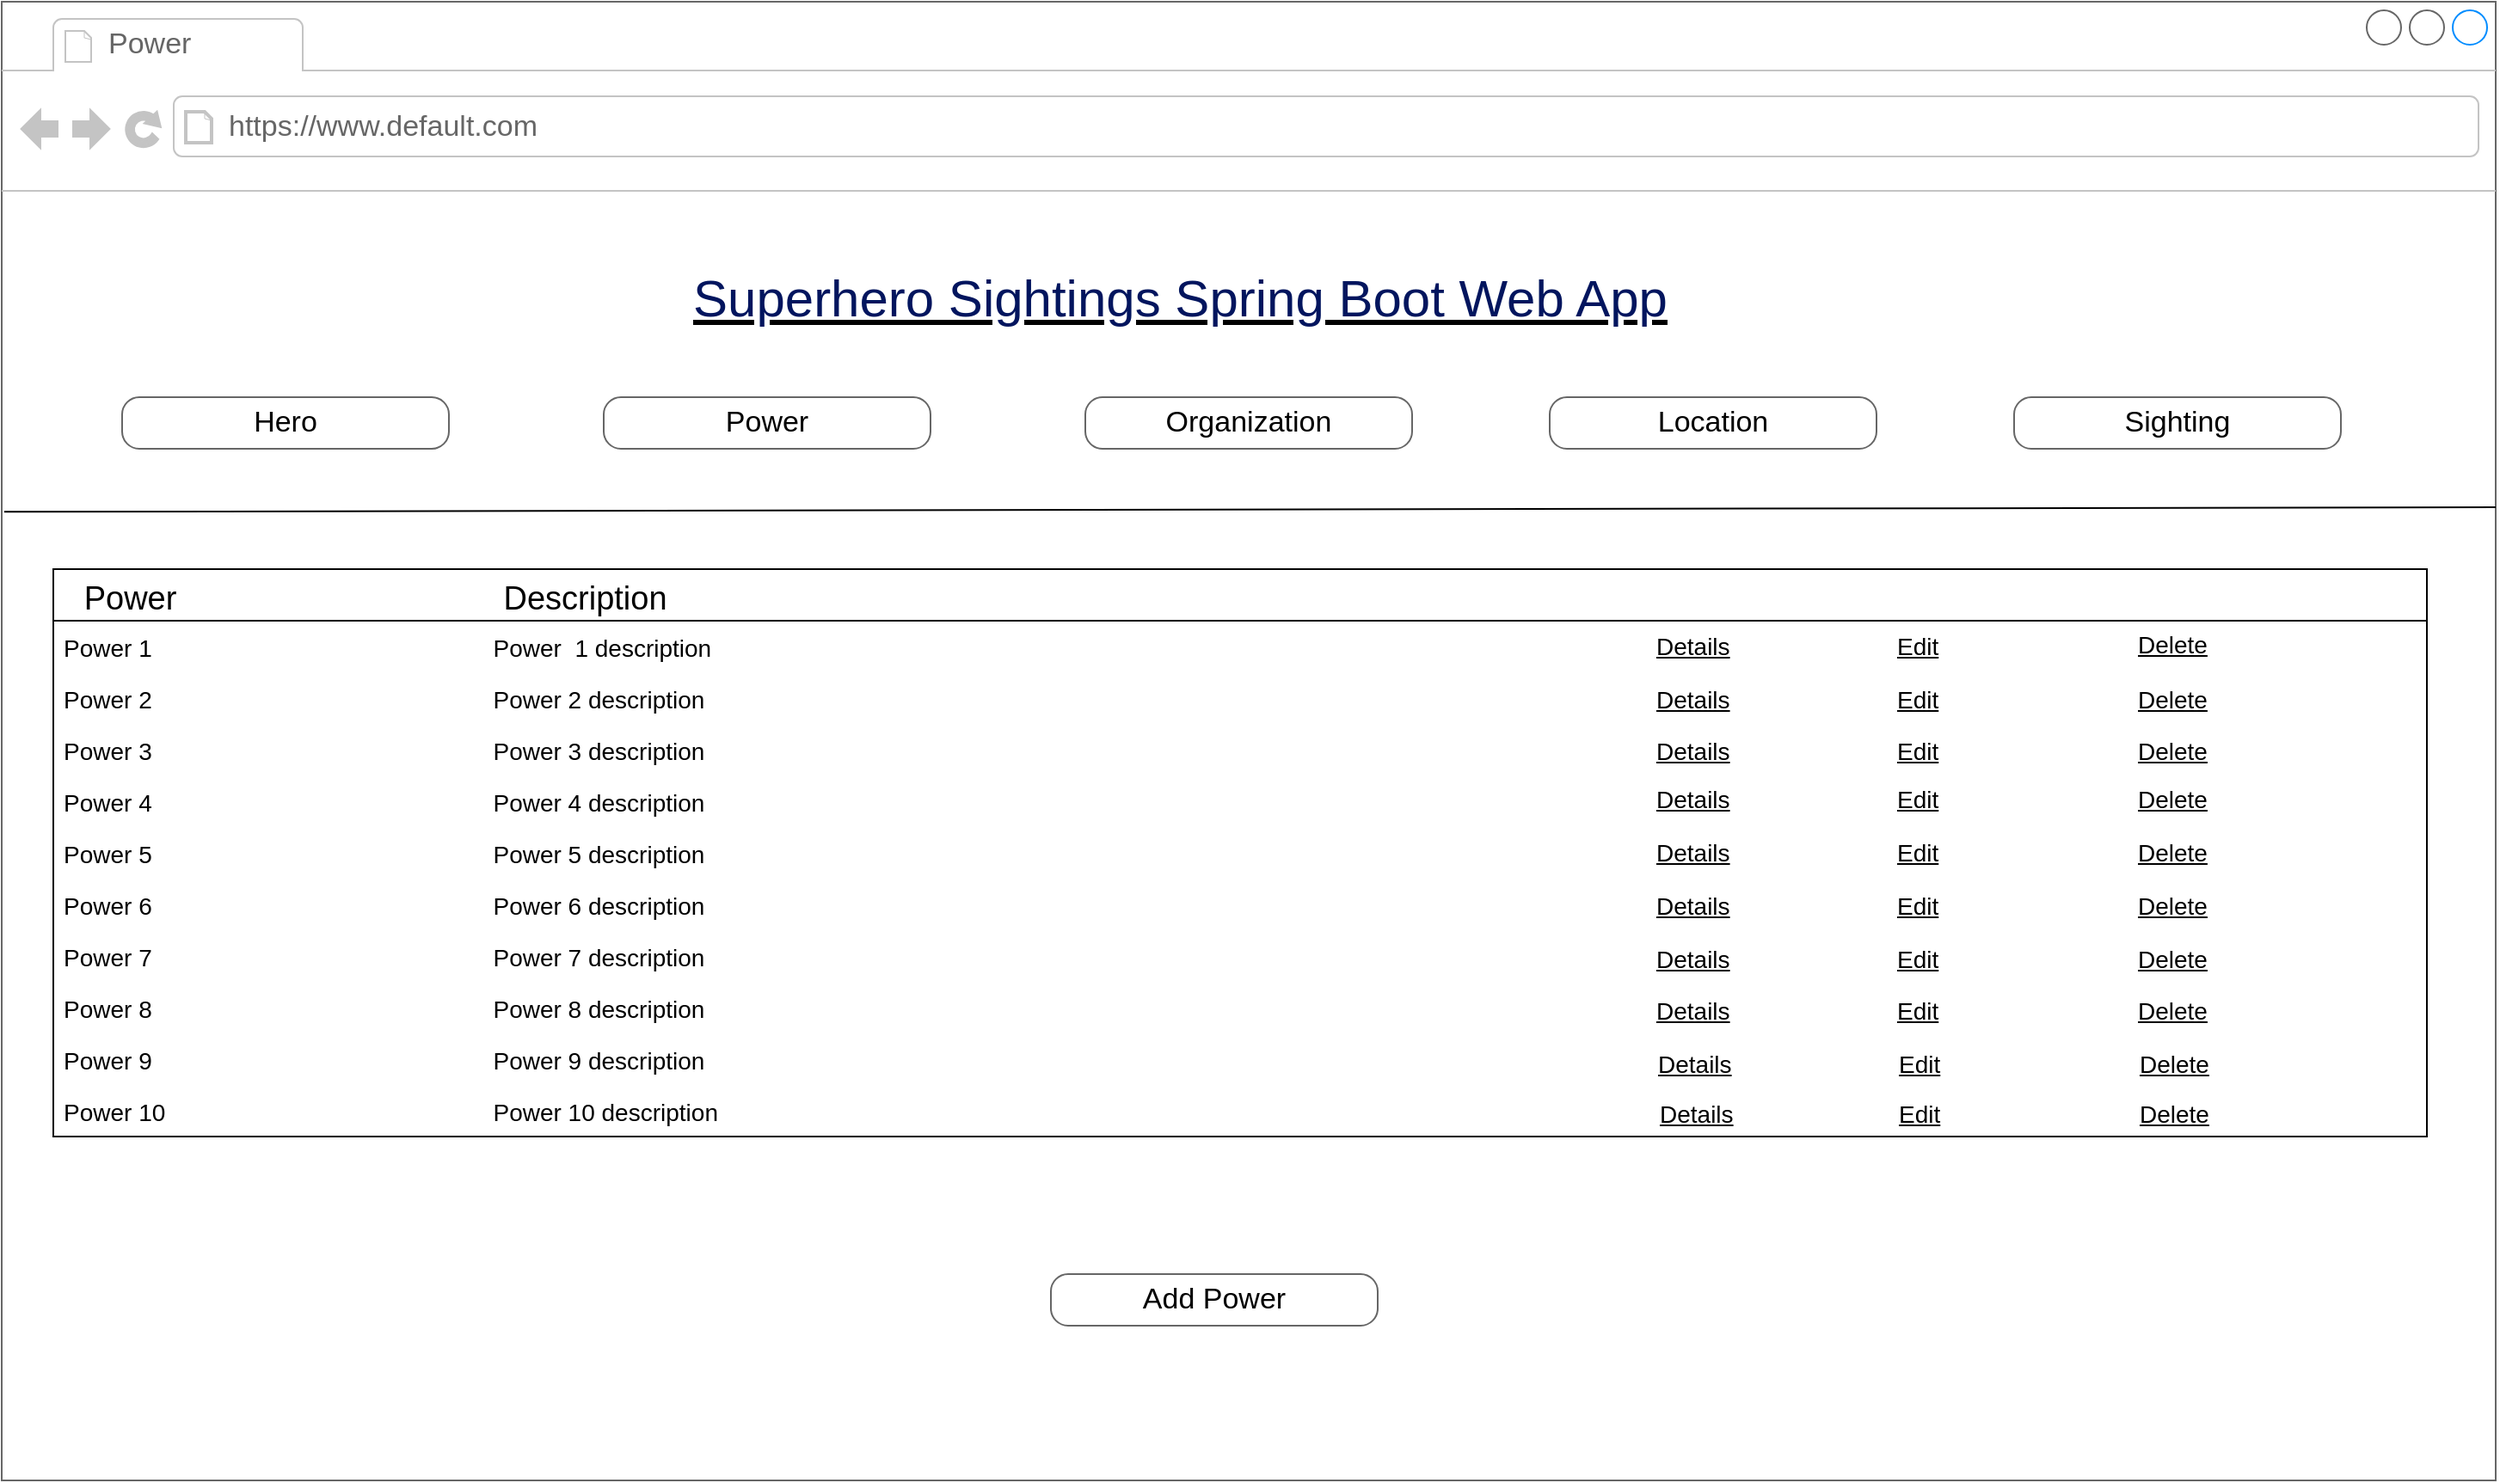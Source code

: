 <mxfile version="20.5.1" type="device"><diagram name="Page-1" id="2cc2dc42-3aac-f2a9-1cec-7a8b7cbee084"><mxGraphModel dx="1038" dy="585" grid="1" gridSize="10" guides="1" tooltips="1" connect="1" arrows="1" fold="1" page="1" pageScale="1" pageWidth="1100" pageHeight="850" background="none" math="0" shadow="0"><root><mxCell id="0"/><mxCell id="1" parent="0"/><mxCell id="7026571954dc6520-1" value="" style="strokeWidth=1;shadow=0;dashed=0;align=left;html=1;shape=mxgraph.mockup.containers.browserWindow;rSize=0;strokeColor=#666666;mainText=,;recursiveResize=0;rounded=0;labelBackgroundColor=none;fontFamily=Verdana;fontSize=12" parent="1" vertex="1"><mxGeometry x="250" y="20" width="1450" height="860" as="geometry"/></mxCell><mxCell id="7026571954dc6520-2" value="Power" style="strokeWidth=1;shadow=0;dashed=0;align=center;html=1;shape=mxgraph.mockup.containers.anchor;fontSize=17;fontColor=#666666;align=left;" parent="7026571954dc6520-1" vertex="1"><mxGeometry x="60" y="12" width="150" height="26" as="geometry"/></mxCell><mxCell id="7026571954dc6520-3" value="https://www.default.com" style="strokeWidth=1;shadow=0;dashed=0;align=center;html=1;shape=mxgraph.mockup.containers.anchor;rSize=0;fontSize=17;fontColor=#666666;align=left;" parent="7026571954dc6520-1" vertex="1"><mxGeometry x="130" y="60" width="250" height="26" as="geometry"/></mxCell><mxCell id="7026571954dc6520-4" value="&lt;h2 style=&quot;box-sizing: border-box; margin-top: 0px; margin-bottom: 0.5rem; font-weight: 300; line-height: 1.2; font-size: 1.875rem; font-family: Arial, Helvetica, sans-serif; color: rgb(2, 21, 94); padding-top: 12px; padding-bottom: 0px; background-color: rgb(255, 255, 255);&quot; id=&quot;yui_3_17_2_1_1667340755161_39&quot;&gt;Superhero Sightings Spring Boot Web App&lt;/h2&gt;" style="text;html=1;points=[];align=left;verticalAlign=top;spacingTop=-4;fontSize=30;fontFamily=Verdana;fontStyle=4" parent="7026571954dc6520-1" vertex="1"><mxGeometry x="400" y="140" width="590" height="50" as="geometry"/></mxCell><mxCell id="jvbijX7r-PZZ7w1VG2m_-4" value="" style="group" parent="7026571954dc6520-1" vertex="1" connectable="0"><mxGeometry x="70" y="230" width="1020" height="30" as="geometry"/></mxCell><mxCell id="7026571954dc6520-18" value="Hero" style="strokeWidth=1;shadow=0;dashed=0;align=center;html=1;shape=mxgraph.mockup.buttons.button;strokeColor=#666666;mainText=;buttonStyle=round;fontSize=17;fontStyle=0;fillColor=none;whiteSpace=wrap;rounded=0;labelBackgroundColor=none;" parent="jvbijX7r-PZZ7w1VG2m_-4" vertex="1"><mxGeometry width="190" height="30" as="geometry"/></mxCell><mxCell id="7026571954dc6520-19" value="Power" style="strokeWidth=1;shadow=0;dashed=0;align=center;html=1;shape=mxgraph.mockup.buttons.button;strokeColor=#666666;mainText=;buttonStyle=round;fontSize=17;fontStyle=0;fillColor=none;whiteSpace=wrap;rounded=0;labelBackgroundColor=none;" parent="jvbijX7r-PZZ7w1VG2m_-4" vertex="1"><mxGeometry x="280" width="190" height="30" as="geometry"/></mxCell><mxCell id="jvbijX7r-PZZ7w1VG2m_-1" value="Organization" style="strokeWidth=1;shadow=0;dashed=0;align=center;html=1;shape=mxgraph.mockup.buttons.button;strokeColor=#666666;mainText=;buttonStyle=round;fontSize=17;fontStyle=0;fillColor=none;whiteSpace=wrap;rounded=0;labelBackgroundColor=none;" parent="jvbijX7r-PZZ7w1VG2m_-4" vertex="1"><mxGeometry x="560" width="190" height="30" as="geometry"/></mxCell><mxCell id="jvbijX7r-PZZ7w1VG2m_-2" value="Location" style="strokeWidth=1;shadow=0;dashed=0;align=center;html=1;shape=mxgraph.mockup.buttons.button;strokeColor=#666666;mainText=;buttonStyle=round;fontSize=17;fontStyle=0;fillColor=none;whiteSpace=wrap;rounded=0;labelBackgroundColor=none;" parent="jvbijX7r-PZZ7w1VG2m_-4" vertex="1"><mxGeometry x="830" width="190" height="30" as="geometry"/></mxCell><mxCell id="jvbijX7r-PZZ7w1VG2m_-3" value="Sighting" style="strokeWidth=1;shadow=0;dashed=0;align=center;html=1;shape=mxgraph.mockup.buttons.button;strokeColor=#666666;mainText=;buttonStyle=round;fontSize=17;fontStyle=0;fillColor=none;whiteSpace=wrap;rounded=0;labelBackgroundColor=none;" parent="7026571954dc6520-1" vertex="1"><mxGeometry x="1170" y="230" width="190" height="30" as="geometry"/></mxCell><mxCell id="jvbijX7r-PZZ7w1VG2m_-9" value="   Power                                    Description                                          " style="swimlane;fontStyle=0;childLayout=stackLayout;horizontal=1;startSize=30;horizontalStack=0;resizeParent=1;resizeParentMax=0;resizeLast=0;collapsible=1;marginBottom=0;fontSize=19;align=left;" parent="7026571954dc6520-1" vertex="1"><mxGeometry x="30" y="330" width="1380" height="330" as="geometry"/></mxCell><mxCell id="jvbijX7r-PZZ7w1VG2m_-25" value="Power 1                                                   Power  1 description                                                                               " style="text;strokeColor=none;fillColor=none;align=left;verticalAlign=middle;spacingLeft=4;spacingRight=4;overflow=hidden;points=[[0,0.5],[1,0.5]];portConstraint=eastwest;rotatable=0;fontSize=14;fontStyle=0" parent="jvbijX7r-PZZ7w1VG2m_-9" vertex="1"><mxGeometry y="30" width="1380" height="30" as="geometry"/></mxCell><mxCell id="jvbijX7r-PZZ7w1VG2m_-29" value="Power 2                                                   Power 2 description                                                                               " style="text;strokeColor=none;fillColor=none;align=left;verticalAlign=middle;spacingLeft=4;spacingRight=4;overflow=hidden;points=[[0,0.5],[1,0.5]];portConstraint=eastwest;rotatable=0;fontSize=14;fontStyle=0" parent="jvbijX7r-PZZ7w1VG2m_-9" vertex="1"><mxGeometry y="60" width="1380" height="30" as="geometry"/></mxCell><mxCell id="jvbijX7r-PZZ7w1VG2m_-37" value="Power 3                                                   Power 3 description                                                                               " style="text;strokeColor=none;fillColor=none;align=left;verticalAlign=middle;spacingLeft=4;spacingRight=4;overflow=hidden;points=[[0,0.5],[1,0.5]];portConstraint=eastwest;rotatable=0;fontSize=14;fontStyle=0" parent="jvbijX7r-PZZ7w1VG2m_-9" vertex="1"><mxGeometry y="90" width="1380" height="30" as="geometry"/></mxCell><mxCell id="jvbijX7r-PZZ7w1VG2m_-38" value="Power 4                                                   Power 4 description                                                                               " style="text;strokeColor=none;fillColor=none;align=left;verticalAlign=middle;spacingLeft=4;spacingRight=4;overflow=hidden;points=[[0,0.5],[1,0.5]];portConstraint=eastwest;rotatable=0;fontSize=14;fontStyle=0" parent="jvbijX7r-PZZ7w1VG2m_-9" vertex="1"><mxGeometry y="120" width="1380" height="30" as="geometry"/></mxCell><mxCell id="jvbijX7r-PZZ7w1VG2m_-40" value="Power 5                                                   Power 5 description                                                                               " style="text;strokeColor=none;fillColor=none;align=left;verticalAlign=middle;spacingLeft=4;spacingRight=4;overflow=hidden;points=[[0,0.5],[1,0.5]];portConstraint=eastwest;rotatable=0;fontSize=14;fontStyle=0" parent="jvbijX7r-PZZ7w1VG2m_-9" vertex="1"><mxGeometry y="150" width="1380" height="30" as="geometry"/></mxCell><mxCell id="jvbijX7r-PZZ7w1VG2m_-39" value="Power 6                                                   Power 6 description                                                                               " style="text;strokeColor=none;fillColor=none;align=left;verticalAlign=middle;spacingLeft=4;spacingRight=4;overflow=hidden;points=[[0,0.5],[1,0.5]];portConstraint=eastwest;rotatable=0;fontSize=14;fontStyle=0" parent="jvbijX7r-PZZ7w1VG2m_-9" vertex="1"><mxGeometry y="180" width="1380" height="30" as="geometry"/></mxCell><mxCell id="jvbijX7r-PZZ7w1VG2m_-30" value="Power 7                                                   Power 7 description                                                                               " style="text;strokeColor=none;fillColor=none;align=left;verticalAlign=middle;spacingLeft=4;spacingRight=4;overflow=hidden;points=[[0,0.5],[1,0.5]];portConstraint=eastwest;rotatable=0;fontSize=14;fontStyle=0" parent="jvbijX7r-PZZ7w1VG2m_-9" vertex="1"><mxGeometry y="210" width="1380" height="30" as="geometry"/></mxCell><mxCell id="jvbijX7r-PZZ7w1VG2m_-63" value="Power 8                                                   Power 8 description                                                                               " style="text;strokeColor=none;fillColor=none;align=left;verticalAlign=middle;spacingLeft=4;spacingRight=4;overflow=hidden;points=[[0,0.5],[1,0.5]];portConstraint=eastwest;rotatable=0;fontSize=14;fontStyle=0" parent="jvbijX7r-PZZ7w1VG2m_-9" vertex="1"><mxGeometry y="240" width="1380" height="30" as="geometry"/></mxCell><mxCell id="jvbijX7r-PZZ7w1VG2m_-64" value="Power 9                                                   Power 9 description                                                                               " style="text;strokeColor=none;fillColor=none;align=left;verticalAlign=middle;spacingLeft=4;spacingRight=4;overflow=hidden;points=[[0,0.5],[1,0.5]];portConstraint=eastwest;rotatable=0;fontSize=14;fontStyle=0" parent="jvbijX7r-PZZ7w1VG2m_-9" vertex="1"><mxGeometry y="270" width="1380" height="30" as="geometry"/></mxCell><mxCell id="jvbijX7r-PZZ7w1VG2m_-10" value="Power 10                                                 Power 10 description                                                                             " style="text;strokeColor=none;fillColor=none;align=left;verticalAlign=middle;spacingLeft=4;spacingRight=4;overflow=hidden;points=[[0,0.5],[1,0.5]];portConstraint=eastwest;rotatable=0;fontSize=14;fontStyle=0" parent="jvbijX7r-PZZ7w1VG2m_-9" vertex="1"><mxGeometry y="300" width="1380" height="30" as="geometry"/></mxCell><mxCell id="jvbijX7r-PZZ7w1VG2m_-18" value="Details" style="text;html=1;strokeColor=none;fillColor=none;align=left;verticalAlign=middle;whiteSpace=wrap;rounded=0;fontSize=14;fontStyle=4" parent="7026571954dc6520-1" vertex="1"><mxGeometry x="960" y="360" width="70" height="30" as="geometry"/></mxCell><mxCell id="jvbijX7r-PZZ7w1VG2m_-26" value="Details" style="text;html=1;strokeColor=none;fillColor=none;align=left;verticalAlign=middle;whiteSpace=wrap;rounded=0;fontSize=14;fontStyle=4" parent="7026571954dc6520-1" vertex="1"><mxGeometry x="960" y="391" width="70" height="30" as="geometry"/></mxCell><mxCell id="jvbijX7r-PZZ7w1VG2m_-27" value="Edit" style="text;html=1;strokeColor=none;fillColor=none;align=left;verticalAlign=middle;whiteSpace=wrap;rounded=0;fontSize=14;fontStyle=4" parent="7026571954dc6520-1" vertex="1"><mxGeometry x="1100" y="391" width="90" height="30" as="geometry"/></mxCell><mxCell id="jvbijX7r-PZZ7w1VG2m_-28" value="Delete" style="text;html=1;strokeColor=none;fillColor=none;align=left;verticalAlign=middle;whiteSpace=wrap;rounded=0;fontSize=14;fontStyle=4" parent="7026571954dc6520-1" vertex="1"><mxGeometry x="1240" y="391" width="130" height="30" as="geometry"/></mxCell><mxCell id="jvbijX7r-PZZ7w1VG2m_-31" value="Details" style="text;html=1;strokeColor=none;fillColor=none;align=left;verticalAlign=middle;whiteSpace=wrap;rounded=0;fontSize=14;fontStyle=4" parent="7026571954dc6520-1" vertex="1"><mxGeometry x="960" y="421" width="70" height="30" as="geometry"/></mxCell><mxCell id="jvbijX7r-PZZ7w1VG2m_-32" value="Details" style="text;html=1;strokeColor=none;fillColor=none;align=left;verticalAlign=middle;whiteSpace=wrap;rounded=0;fontSize=14;fontStyle=4" parent="7026571954dc6520-1" vertex="1"><mxGeometry x="960" y="449" width="70" height="30" as="geometry"/></mxCell><mxCell id="jvbijX7r-PZZ7w1VG2m_-33" value="Edit" style="text;html=1;strokeColor=none;fillColor=none;align=left;verticalAlign=middle;whiteSpace=wrap;rounded=0;fontSize=14;fontStyle=4" parent="7026571954dc6520-1" vertex="1"><mxGeometry x="1100" y="449" width="90" height="30" as="geometry"/></mxCell><mxCell id="jvbijX7r-PZZ7w1VG2m_-34" value="Delete" style="text;html=1;strokeColor=none;fillColor=none;align=left;verticalAlign=middle;whiteSpace=wrap;rounded=0;fontSize=14;fontStyle=4" parent="7026571954dc6520-1" vertex="1"><mxGeometry x="1240" y="449" width="130" height="30" as="geometry"/></mxCell><mxCell id="jvbijX7r-PZZ7w1VG2m_-35" value="Edit" style="text;html=1;strokeColor=none;fillColor=none;align=left;verticalAlign=middle;whiteSpace=wrap;rounded=0;fontSize=14;fontStyle=4" parent="7026571954dc6520-1" vertex="1"><mxGeometry x="1100" y="421" width="90" height="30" as="geometry"/></mxCell><mxCell id="jvbijX7r-PZZ7w1VG2m_-36" value="Delete" style="text;html=1;strokeColor=none;fillColor=none;align=left;verticalAlign=middle;whiteSpace=wrap;rounded=0;fontSize=14;fontStyle=4" parent="7026571954dc6520-1" vertex="1"><mxGeometry x="1240" y="421" width="130" height="30" as="geometry"/></mxCell><mxCell id="jvbijX7r-PZZ7w1VG2m_-71" value="Add Power" style="strokeWidth=1;shadow=0;dashed=0;align=center;html=1;shape=mxgraph.mockup.buttons.button;strokeColor=#666666;mainText=;buttonStyle=round;fontSize=17;fontStyle=0;fillColor=none;whiteSpace=wrap;rounded=0;labelBackgroundColor=none;" parent="7026571954dc6520-1" vertex="1"><mxGeometry x="610" y="740" width="190" height="30" as="geometry"/></mxCell><mxCell id="jvbijX7r-PZZ7w1VG2m_-5" value="" style="endArrow=none;html=1;rounded=0;exitX=0.001;exitY=0.202;exitDx=0;exitDy=0;exitPerimeter=0;entryX=1;entryY=0.2;entryDx=0;entryDy=0;entryPerimeter=0;" parent="1" edge="1"><mxGeometry width="50" height="50" relative="1" as="geometry"><mxPoint x="251.45" y="316.68" as="sourcePoint"/><mxPoint x="1700" y="314.0" as="targetPoint"/></mxGeometry></mxCell><mxCell id="jvbijX7r-PZZ7w1VG2m_-19" value="Edit" style="text;html=1;strokeColor=none;fillColor=none;align=left;verticalAlign=middle;whiteSpace=wrap;rounded=0;fontSize=14;fontStyle=4" parent="1" vertex="1"><mxGeometry x="1350" y="380" width="90" height="30" as="geometry"/></mxCell><mxCell id="jvbijX7r-PZZ7w1VG2m_-21" value="Delete" style="text;html=1;strokeColor=none;fillColor=none;align=left;verticalAlign=middle;whiteSpace=wrap;rounded=0;fontSize=14;fontStyle=4" parent="1" vertex="1"><mxGeometry x="1490" y="379" width="130" height="30" as="geometry"/></mxCell><mxCell id="jvbijX7r-PZZ7w1VG2m_-51" value="Details" style="text;html=1;strokeColor=none;fillColor=none;align=left;verticalAlign=middle;whiteSpace=wrap;rounded=0;fontSize=14;fontStyle=4" parent="1" vertex="1"><mxGeometry x="1210" y="500" width="70" height="30" as="geometry"/></mxCell><mxCell id="jvbijX7r-PZZ7w1VG2m_-52" value="Details" style="text;html=1;strokeColor=none;fillColor=none;align=left;verticalAlign=middle;whiteSpace=wrap;rounded=0;fontSize=14;fontStyle=4" parent="1" vertex="1"><mxGeometry x="1210" y="531" width="70" height="30" as="geometry"/></mxCell><mxCell id="jvbijX7r-PZZ7w1VG2m_-53" value="Edit" style="text;html=1;strokeColor=none;fillColor=none;align=left;verticalAlign=middle;whiteSpace=wrap;rounded=0;fontSize=14;fontStyle=4" parent="1" vertex="1"><mxGeometry x="1350" y="531" width="90" height="30" as="geometry"/></mxCell><mxCell id="jvbijX7r-PZZ7w1VG2m_-54" value="Delete" style="text;html=1;strokeColor=none;fillColor=none;align=left;verticalAlign=middle;whiteSpace=wrap;rounded=0;fontSize=14;fontStyle=4" parent="1" vertex="1"><mxGeometry x="1490" y="531" width="130" height="30" as="geometry"/></mxCell><mxCell id="jvbijX7r-PZZ7w1VG2m_-55" value="Details" style="text;html=1;strokeColor=none;fillColor=none;align=left;verticalAlign=middle;whiteSpace=wrap;rounded=0;fontSize=14;fontStyle=4" parent="1" vertex="1"><mxGeometry x="1210" y="562" width="70" height="30" as="geometry"/></mxCell><mxCell id="jvbijX7r-PZZ7w1VG2m_-56" value="Details" style="text;html=1;strokeColor=none;fillColor=none;align=left;verticalAlign=middle;whiteSpace=wrap;rounded=0;fontSize=14;fontStyle=4" parent="1" vertex="1"><mxGeometry x="1210" y="592" width="70" height="30" as="geometry"/></mxCell><mxCell id="jvbijX7r-PZZ7w1VG2m_-57" value="Edit" style="text;html=1;strokeColor=none;fillColor=none;align=left;verticalAlign=middle;whiteSpace=wrap;rounded=0;fontSize=14;fontStyle=4" parent="1" vertex="1"><mxGeometry x="1350" y="592" width="90" height="30" as="geometry"/></mxCell><mxCell id="jvbijX7r-PZZ7w1VG2m_-58" value="Delete" style="text;html=1;strokeColor=none;fillColor=none;align=left;verticalAlign=middle;whiteSpace=wrap;rounded=0;fontSize=14;fontStyle=4" parent="1" vertex="1"><mxGeometry x="1490" y="592" width="130" height="30" as="geometry"/></mxCell><mxCell id="jvbijX7r-PZZ7w1VG2m_-59" value="Edit" style="text;html=1;strokeColor=none;fillColor=none;align=left;verticalAlign=middle;whiteSpace=wrap;rounded=0;fontSize=14;fontStyle=4" parent="1" vertex="1"><mxGeometry x="1350" y="562" width="90" height="30" as="geometry"/></mxCell><mxCell id="jvbijX7r-PZZ7w1VG2m_-60" value="Delete" style="text;html=1;strokeColor=none;fillColor=none;align=left;verticalAlign=middle;whiteSpace=wrap;rounded=0;fontSize=14;fontStyle=4" parent="1" vertex="1"><mxGeometry x="1490" y="562" width="130" height="30" as="geometry"/></mxCell><mxCell id="jvbijX7r-PZZ7w1VG2m_-61" value="Edit" style="text;html=1;strokeColor=none;fillColor=none;align=left;verticalAlign=middle;whiteSpace=wrap;rounded=0;fontSize=14;fontStyle=4" parent="1" vertex="1"><mxGeometry x="1350" y="500" width="90" height="30" as="geometry"/></mxCell><mxCell id="jvbijX7r-PZZ7w1VG2m_-62" value="Delete" style="text;html=1;strokeColor=none;fillColor=none;align=left;verticalAlign=middle;whiteSpace=wrap;rounded=0;fontSize=14;fontStyle=4" parent="1" vertex="1"><mxGeometry x="1490" y="500" width="130" height="30" as="geometry"/></mxCell><mxCell id="jvbijX7r-PZZ7w1VG2m_-65" value="Details" style="text;html=1;strokeColor=none;fillColor=none;align=left;verticalAlign=middle;whiteSpace=wrap;rounded=0;fontSize=14;fontStyle=4" parent="1" vertex="1"><mxGeometry x="1211" y="623" width="70" height="30" as="geometry"/></mxCell><mxCell id="jvbijX7r-PZZ7w1VG2m_-66" value="Edit" style="text;html=1;strokeColor=none;fillColor=none;align=left;verticalAlign=middle;whiteSpace=wrap;rounded=0;fontSize=14;fontStyle=4" parent="1" vertex="1"><mxGeometry x="1351" y="623" width="90" height="30" as="geometry"/></mxCell><mxCell id="jvbijX7r-PZZ7w1VG2m_-67" value="Delete" style="text;html=1;strokeColor=none;fillColor=none;align=left;verticalAlign=middle;whiteSpace=wrap;rounded=0;fontSize=14;fontStyle=4" parent="1" vertex="1"><mxGeometry x="1491" y="623" width="130" height="30" as="geometry"/></mxCell><mxCell id="jvbijX7r-PZZ7w1VG2m_-70" value="Delete" style="text;html=1;strokeColor=none;fillColor=none;align=left;verticalAlign=middle;whiteSpace=wrap;rounded=0;fontSize=14;fontStyle=4" parent="1" vertex="1"><mxGeometry x="1491" y="652" width="130" height="30" as="geometry"/></mxCell><mxCell id="fwEOvRGL_prxxsdA_-s5-10" value="Details" style="text;html=1;strokeColor=none;fillColor=none;align=left;verticalAlign=middle;whiteSpace=wrap;rounded=0;fontSize=14;fontStyle=4" parent="1" vertex="1"><mxGeometry x="1212" y="652" width="70" height="30" as="geometry"/></mxCell><mxCell id="fwEOvRGL_prxxsdA_-s5-11" value="Edit" style="text;html=1;strokeColor=none;fillColor=none;align=left;verticalAlign=middle;whiteSpace=wrap;rounded=0;fontSize=14;fontStyle=4" parent="1" vertex="1"><mxGeometry x="1351" y="652" width="90" height="30" as="geometry"/></mxCell></root></mxGraphModel></diagram></mxfile>